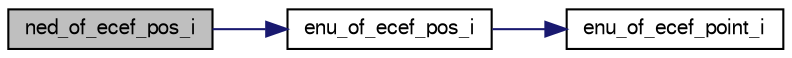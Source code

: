 digraph "ned_of_ecef_pos_i"
{
  edge [fontname="FreeSans",fontsize="10",labelfontname="FreeSans",labelfontsize="10"];
  node [fontname="FreeSans",fontsize="10",shape=record];
  rankdir="LR";
  Node1 [label="ned_of_ecef_pos_i",height=0.2,width=0.4,color="black", fillcolor="grey75", style="filled", fontcolor="black"];
  Node1 -> Node2 [color="midnightblue",fontsize="10",style="solid",fontname="FreeSans"];
  Node2 [label="enu_of_ecef_pos_i",height=0.2,width=0.4,color="black", fillcolor="white", style="filled",URL="$group__math__geodetic__int.html#ga710a45725431766f0a003ba93cb58a11",tooltip="Convert a ECEF position to local ENU. "];
  Node2 -> Node3 [color="midnightblue",fontsize="10",style="solid",fontname="FreeSans"];
  Node3 [label="enu_of_ecef_point_i",height=0.2,width=0.4,color="black", fillcolor="white", style="filled",URL="$group__math__geodetic__int.html#ga85bcbfc73a43b120465422ec55647573",tooltip="Convert a point from ECEF to local ENU. "];
}
